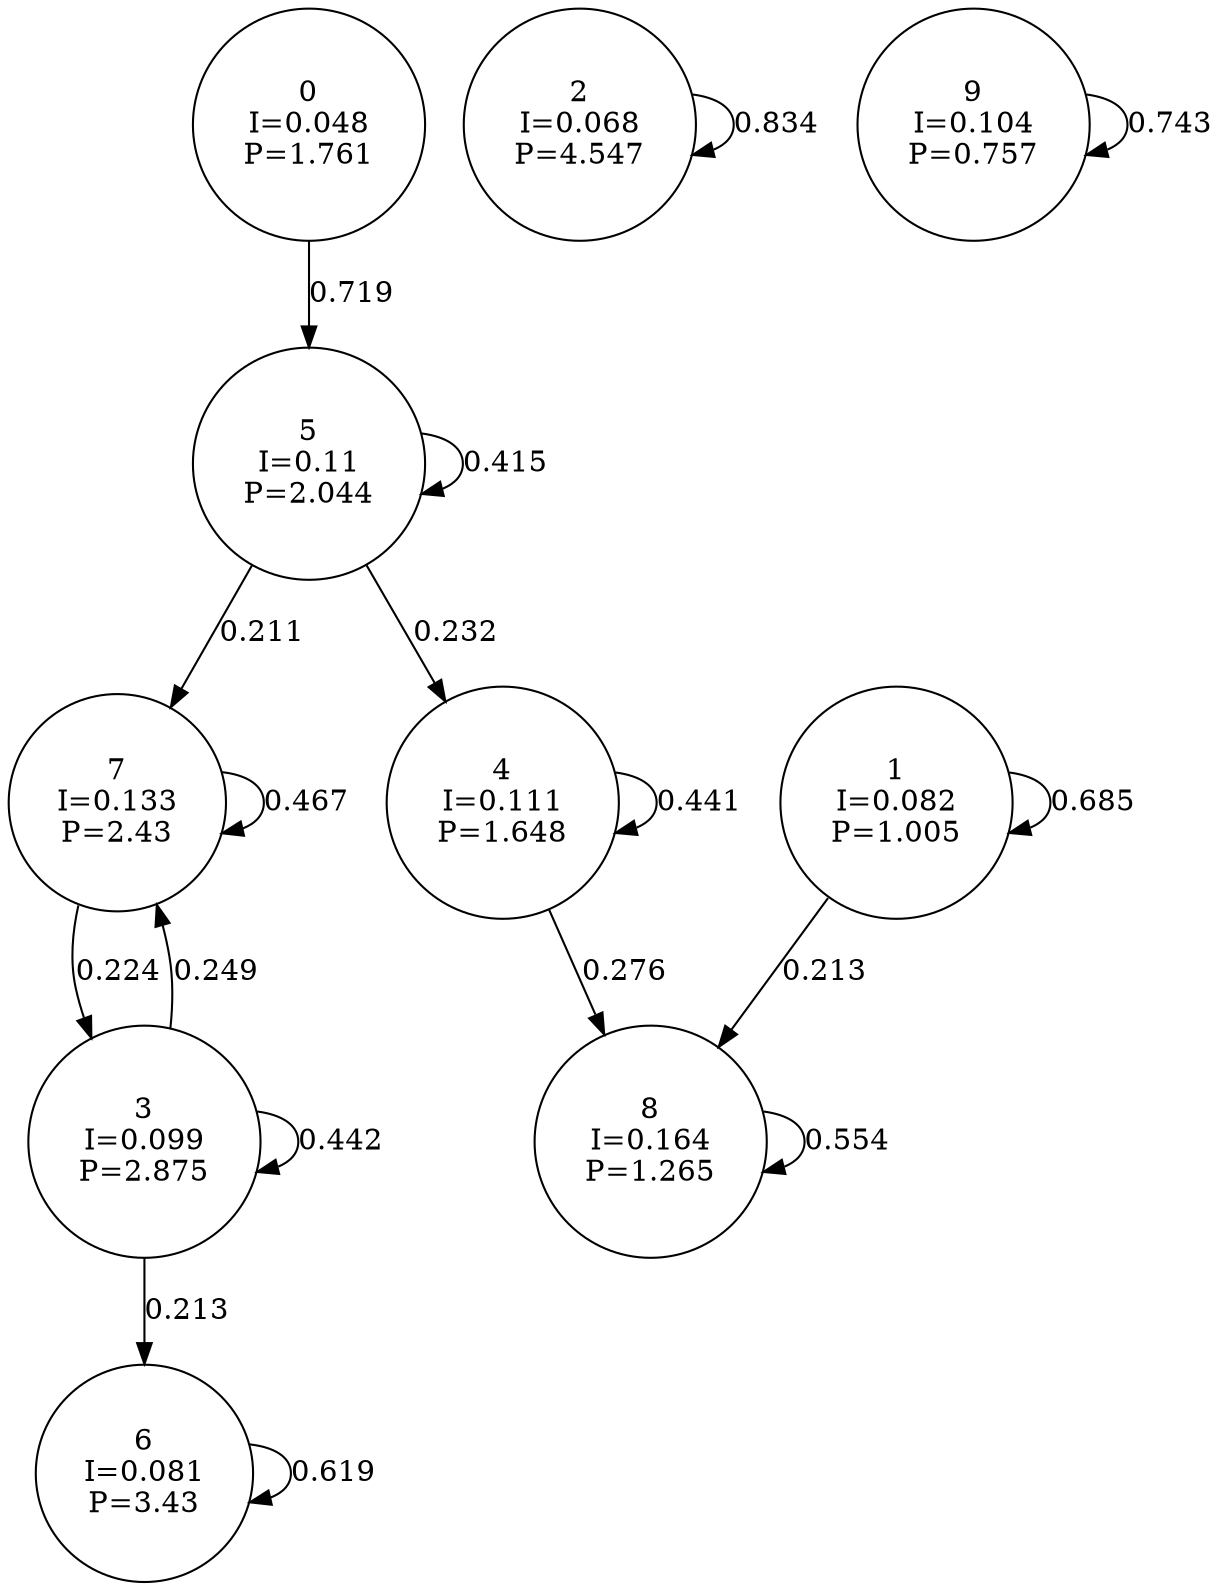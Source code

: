 digraph a {
0 [shape=circle, label="0\nI=0.048\nP=1.761"];
	0 -> 5 [label="0.719"];
1 [shape=circle, label="1\nI=0.082\nP=1.005"];
	1 -> 1 [label="0.685"];
	1 -> 8 [label="0.213"];
2 [shape=circle, label="2\nI=0.068\nP=4.547"];
	2 -> 2 [label="0.834"];
3 [shape=circle, label="3\nI=0.099\nP=2.875"];
	3 -> 3 [label="0.442"];
	3 -> 6 [label="0.213"];
	3 -> 7 [label="0.249"];
4 [shape=circle, label="4\nI=0.111\nP=1.648"];
	4 -> 4 [label="0.441"];
	4 -> 8 [label="0.276"];
5 [shape=circle, label="5\nI=0.11\nP=2.044"];
	5 -> 4 [label="0.232"];
	5 -> 5 [label="0.415"];
	5 -> 7 [label="0.211"];
6 [shape=circle, label="6\nI=0.081\nP=3.43"];
	6 -> 6 [label="0.619"];
7 [shape=circle, label="7\nI=0.133\nP=2.43"];
	7 -> 3 [label="0.224"];
	7 -> 7 [label="0.467"];
8 [shape=circle, label="8\nI=0.164\nP=1.265"];
	8 -> 8 [label="0.554"];
9 [shape=circle, label="9\nI=0.104\nP=0.757"];
	9 -> 9 [label="0.743"];
}